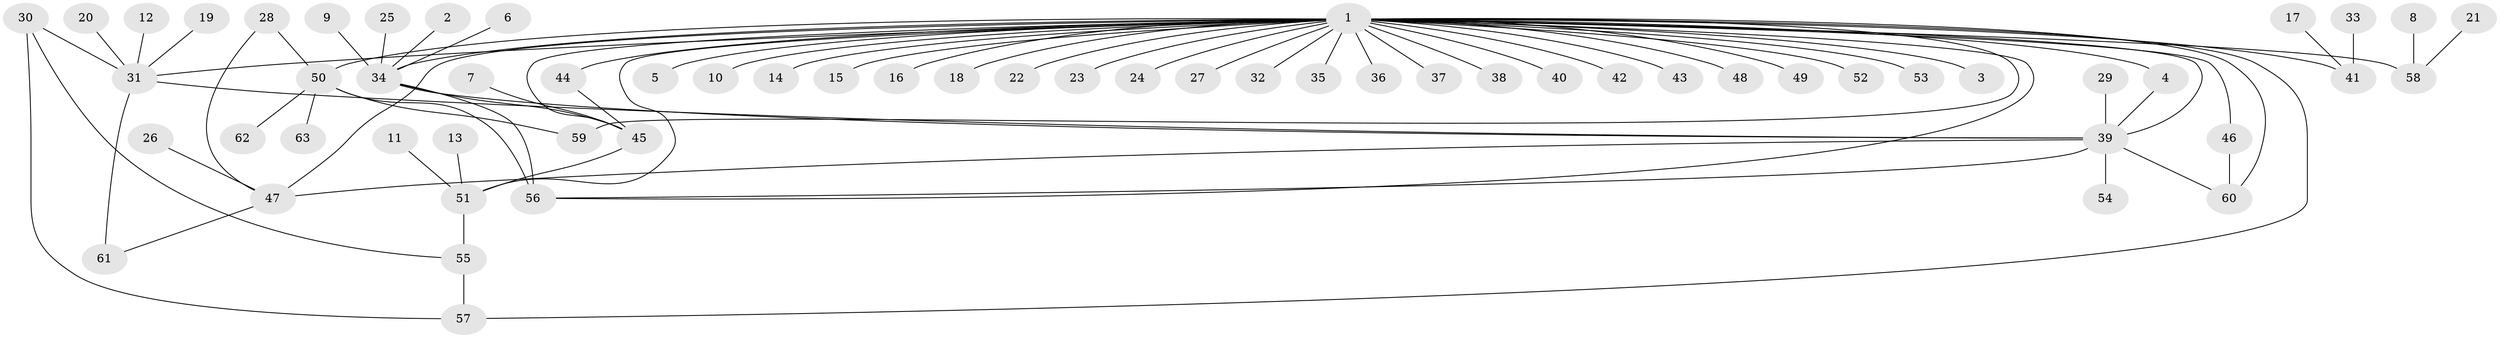 // original degree distribution, {20: 0.008, 32: 0.008, 5: 0.056, 10: 0.016, 1: 0.568, 2: 0.184, 6: 0.016, 4: 0.048, 3: 0.072, 9: 0.008, 8: 0.016}
// Generated by graph-tools (version 1.1) at 2025/26/03/09/25 03:26:02]
// undirected, 63 vertices, 80 edges
graph export_dot {
graph [start="1"]
  node [color=gray90,style=filled];
  1;
  2;
  3;
  4;
  5;
  6;
  7;
  8;
  9;
  10;
  11;
  12;
  13;
  14;
  15;
  16;
  17;
  18;
  19;
  20;
  21;
  22;
  23;
  24;
  25;
  26;
  27;
  28;
  29;
  30;
  31;
  32;
  33;
  34;
  35;
  36;
  37;
  38;
  39;
  40;
  41;
  42;
  43;
  44;
  45;
  46;
  47;
  48;
  49;
  50;
  51;
  52;
  53;
  54;
  55;
  56;
  57;
  58;
  59;
  60;
  61;
  62;
  63;
  1 -- 3 [weight=1.0];
  1 -- 4 [weight=1.0];
  1 -- 5 [weight=1.0];
  1 -- 10 [weight=1.0];
  1 -- 14 [weight=1.0];
  1 -- 15 [weight=1.0];
  1 -- 16 [weight=1.0];
  1 -- 18 [weight=1.0];
  1 -- 22 [weight=1.0];
  1 -- 23 [weight=1.0];
  1 -- 24 [weight=1.0];
  1 -- 27 [weight=1.0];
  1 -- 31 [weight=1.0];
  1 -- 32 [weight=1.0];
  1 -- 34 [weight=1.0];
  1 -- 35 [weight=1.0];
  1 -- 36 [weight=1.0];
  1 -- 37 [weight=1.0];
  1 -- 38 [weight=1.0];
  1 -- 39 [weight=1.0];
  1 -- 40 [weight=1.0];
  1 -- 41 [weight=1.0];
  1 -- 42 [weight=1.0];
  1 -- 43 [weight=1.0];
  1 -- 44 [weight=1.0];
  1 -- 45 [weight=1.0];
  1 -- 46 [weight=1.0];
  1 -- 47 [weight=2.0];
  1 -- 48 [weight=1.0];
  1 -- 49 [weight=2.0];
  1 -- 50 [weight=3.0];
  1 -- 51 [weight=2.0];
  1 -- 52 [weight=1.0];
  1 -- 53 [weight=1.0];
  1 -- 56 [weight=1.0];
  1 -- 57 [weight=1.0];
  1 -- 58 [weight=3.0];
  1 -- 59 [weight=1.0];
  1 -- 60 [weight=1.0];
  2 -- 34 [weight=1.0];
  4 -- 39 [weight=1.0];
  6 -- 34 [weight=1.0];
  7 -- 45 [weight=1.0];
  8 -- 58 [weight=1.0];
  9 -- 34 [weight=1.0];
  11 -- 51 [weight=1.0];
  12 -- 31 [weight=1.0];
  13 -- 51 [weight=1.0];
  17 -- 41 [weight=1.0];
  19 -- 31 [weight=1.0];
  20 -- 31 [weight=1.0];
  21 -- 58 [weight=1.0];
  25 -- 34 [weight=1.0];
  26 -- 47 [weight=1.0];
  28 -- 47 [weight=1.0];
  28 -- 50 [weight=1.0];
  29 -- 39 [weight=1.0];
  30 -- 31 [weight=1.0];
  30 -- 55 [weight=1.0];
  30 -- 57 [weight=1.0];
  31 -- 39 [weight=1.0];
  31 -- 61 [weight=2.0];
  33 -- 41 [weight=1.0];
  34 -- 39 [weight=1.0];
  34 -- 45 [weight=1.0];
  34 -- 56 [weight=1.0];
  39 -- 47 [weight=1.0];
  39 -- 54 [weight=1.0];
  39 -- 56 [weight=1.0];
  39 -- 60 [weight=1.0];
  44 -- 45 [weight=1.0];
  45 -- 51 [weight=1.0];
  46 -- 60 [weight=1.0];
  47 -- 61 [weight=1.0];
  50 -- 56 [weight=2.0];
  50 -- 59 [weight=1.0];
  50 -- 62 [weight=1.0];
  50 -- 63 [weight=1.0];
  51 -- 55 [weight=2.0];
  55 -- 57 [weight=1.0];
}
